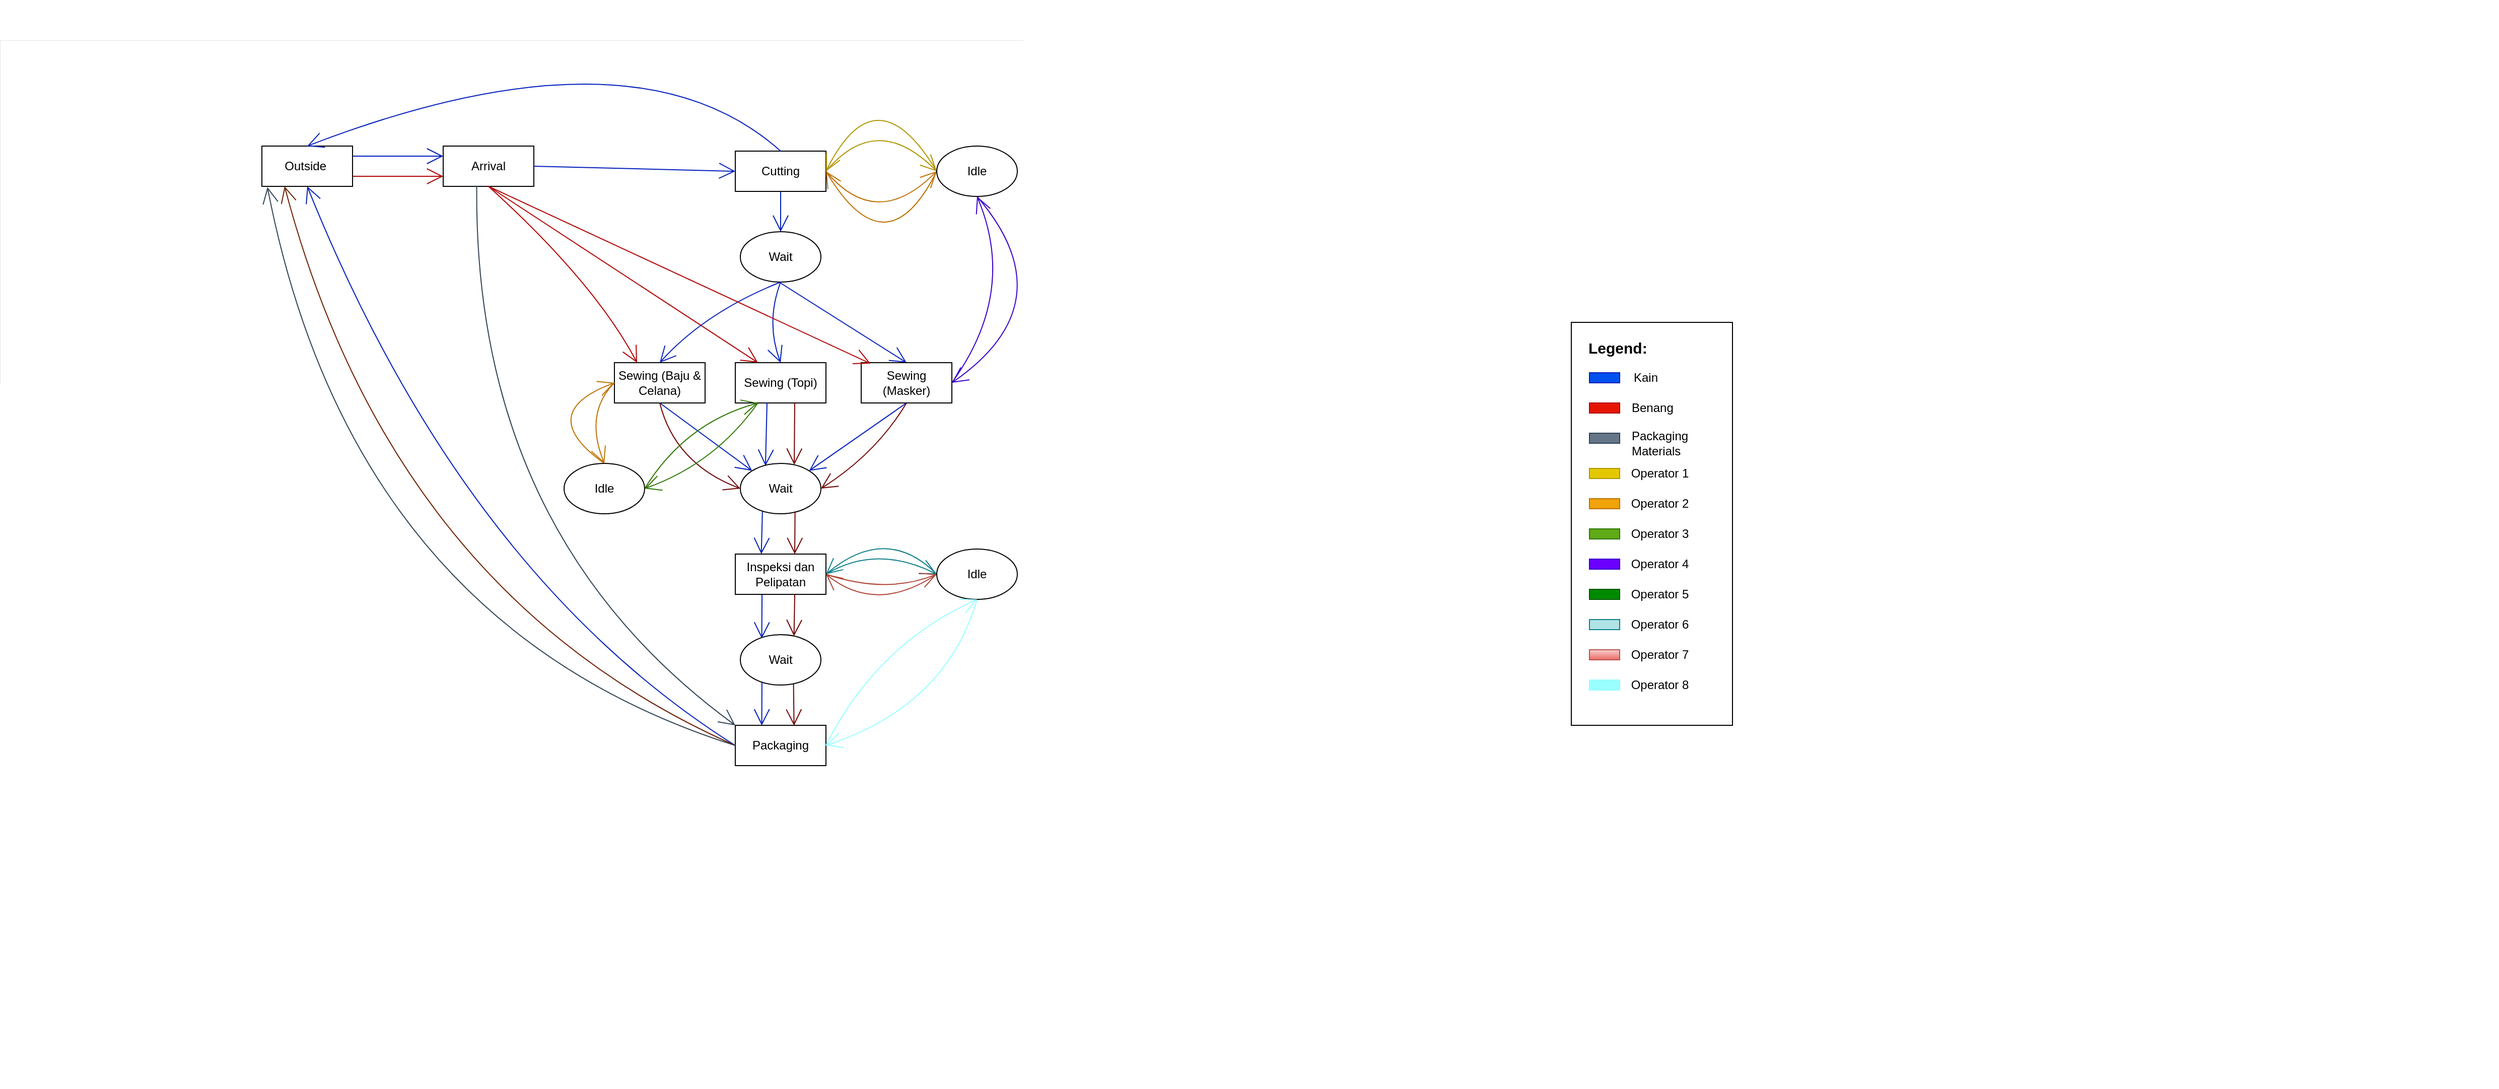 <mxfile version="15.3.5" type="github"><diagram id="P1XwPng4N5A7QfsZBvhd" name="Page-1"><mxGraphModel dx="1736" dy="936" grid="1" gridSize="10" guides="1" tooltips="1" connect="1" arrows="1" fold="1" page="1" pageScale="1" pageWidth="1654" pageHeight="1169" math="0" shadow="0"><root><mxCell id="0"/><mxCell id="1" parent="0"/><mxCell id="rnUdDrY0WCgAiYbEHLUm-80" value="" style="group" vertex="1" connectable="0" parent="1"><mxGeometry x="1678" y="400" width="142" height="430" as="geometry"/></mxCell><mxCell id="rnUdDrY0WCgAiYbEHLUm-82" value="" style="rounded=0;whiteSpace=wrap;html=1;hachureGap=4;pointerEvents=0;align=left;" vertex="1" parent="rnUdDrY0WCgAiYbEHLUm-80"><mxGeometry x="-18" y="30" width="160" height="400" as="geometry"/></mxCell><mxCell id="rnUdDrY0WCgAiYbEHLUm-38" value="" style="rounded=0;whiteSpace=wrap;html=1;hachureGap=4;pointerEvents=0;fillColor=#0050ef;strokeColor=#001DBC;fontColor=#ffffff;" vertex="1" parent="rnUdDrY0WCgAiYbEHLUm-80"><mxGeometry y="80" width="30" height="10" as="geometry"/></mxCell><mxCell id="rnUdDrY0WCgAiYbEHLUm-39" value="Kain" style="text;html=1;strokeColor=none;fillColor=none;align=left;verticalAlign=middle;whiteSpace=wrap;rounded=0;hachureGap=4;pointerEvents=0;" vertex="1" parent="rnUdDrY0WCgAiYbEHLUm-80"><mxGeometry x="42" y="75" width="40" height="20" as="geometry"/></mxCell><mxCell id="rnUdDrY0WCgAiYbEHLUm-40" value="" style="rounded=0;whiteSpace=wrap;html=1;hachureGap=4;pointerEvents=0;fillColor=#e3c800;strokeColor=#B09500;fontColor=#000000;" vertex="1" parent="rnUdDrY0WCgAiYbEHLUm-80"><mxGeometry y="175" width="30" height="10" as="geometry"/></mxCell><mxCell id="rnUdDrY0WCgAiYbEHLUm-41" value="Operator 1" style="text;html=1;strokeColor=none;fillColor=none;align=center;verticalAlign=middle;whiteSpace=wrap;rounded=0;hachureGap=4;pointerEvents=0;" vertex="1" parent="rnUdDrY0WCgAiYbEHLUm-80"><mxGeometry x="40" y="170" width="60" height="20" as="geometry"/></mxCell><mxCell id="rnUdDrY0WCgAiYbEHLUm-42" value="" style="rounded=0;whiteSpace=wrap;html=1;hachureGap=4;pointerEvents=0;fillColor=#f0a30a;strokeColor=#BD7000;fontColor=#000000;" vertex="1" parent="rnUdDrY0WCgAiYbEHLUm-80"><mxGeometry y="205" width="30" height="10" as="geometry"/></mxCell><mxCell id="rnUdDrY0WCgAiYbEHLUm-43" value="Operator 2" style="text;html=1;strokeColor=none;fillColor=none;align=center;verticalAlign=middle;whiteSpace=wrap;rounded=0;hachureGap=4;pointerEvents=0;" vertex="1" parent="rnUdDrY0WCgAiYbEHLUm-80"><mxGeometry x="40" y="200" width="60" height="20" as="geometry"/></mxCell><mxCell id="rnUdDrY0WCgAiYbEHLUm-47" value="" style="rounded=0;whiteSpace=wrap;html=1;hachureGap=4;pointerEvents=0;fillColor=#e51400;strokeColor=#B20000;fontColor=#ffffff;" vertex="1" parent="rnUdDrY0WCgAiYbEHLUm-80"><mxGeometry y="110" width="30" height="10" as="geometry"/></mxCell><mxCell id="rnUdDrY0WCgAiYbEHLUm-48" value="Benang" style="text;html=1;strokeColor=none;fillColor=none;align=left;verticalAlign=middle;whiteSpace=wrap;rounded=0;hachureGap=4;pointerEvents=0;" vertex="1" parent="rnUdDrY0WCgAiYbEHLUm-80"><mxGeometry x="40" y="105" width="40" height="20" as="geometry"/></mxCell><mxCell id="rnUdDrY0WCgAiYbEHLUm-52" value="" style="rounded=0;whiteSpace=wrap;html=1;hachureGap=4;pointerEvents=0;fillColor=#60a917;strokeColor=#2D7600;fontColor=#ffffff;" vertex="1" parent="rnUdDrY0WCgAiYbEHLUm-80"><mxGeometry y="235" width="30" height="10" as="geometry"/></mxCell><mxCell id="rnUdDrY0WCgAiYbEHLUm-53" value="Operator 3" style="text;html=1;strokeColor=none;fillColor=none;align=center;verticalAlign=middle;whiteSpace=wrap;rounded=0;hachureGap=4;pointerEvents=0;" vertex="1" parent="rnUdDrY0WCgAiYbEHLUm-80"><mxGeometry x="40" y="230" width="60" height="20" as="geometry"/></mxCell><mxCell id="rnUdDrY0WCgAiYbEHLUm-54" value="" style="rounded=0;whiteSpace=wrap;html=1;hachureGap=4;pointerEvents=0;fillColor=#6a00ff;strokeColor=#3700CC;fontColor=#ffffff;" vertex="1" parent="rnUdDrY0WCgAiYbEHLUm-80"><mxGeometry y="265" width="30" height="10" as="geometry"/></mxCell><mxCell id="rnUdDrY0WCgAiYbEHLUm-55" value="Operator 4" style="text;html=1;strokeColor=none;fillColor=none;align=center;verticalAlign=middle;whiteSpace=wrap;rounded=0;hachureGap=4;pointerEvents=0;" vertex="1" parent="rnUdDrY0WCgAiYbEHLUm-80"><mxGeometry x="40" y="260" width="60" height="20" as="geometry"/></mxCell><mxCell id="rnUdDrY0WCgAiYbEHLUm-56" value="" style="rounded=0;whiteSpace=wrap;html=1;hachureGap=4;pointerEvents=0;fillColor=#008a00;strokeColor=#005700;fontColor=#ffffff;" vertex="1" parent="rnUdDrY0WCgAiYbEHLUm-80"><mxGeometry y="295" width="30" height="10" as="geometry"/></mxCell><mxCell id="rnUdDrY0WCgAiYbEHLUm-57" value="Operator 5" style="text;html=1;strokeColor=none;fillColor=none;align=center;verticalAlign=middle;whiteSpace=wrap;rounded=0;hachureGap=4;pointerEvents=0;" vertex="1" parent="rnUdDrY0WCgAiYbEHLUm-80"><mxGeometry x="40" y="290" width="60" height="20" as="geometry"/></mxCell><mxCell id="rnUdDrY0WCgAiYbEHLUm-62" value="" style="rounded=0;whiteSpace=wrap;html=1;hachureGap=4;pointerEvents=0;fillColor=#b0e3e6;strokeColor=#0e8088;" vertex="1" parent="rnUdDrY0WCgAiYbEHLUm-80"><mxGeometry y="325" width="30" height="10" as="geometry"/></mxCell><mxCell id="rnUdDrY0WCgAiYbEHLUm-63" value="Operator 6" style="text;html=1;strokeColor=none;fillColor=none;align=center;verticalAlign=middle;whiteSpace=wrap;rounded=0;hachureGap=4;pointerEvents=0;" vertex="1" parent="rnUdDrY0WCgAiYbEHLUm-80"><mxGeometry x="40" y="320" width="60" height="20" as="geometry"/></mxCell><mxCell id="rnUdDrY0WCgAiYbEHLUm-64" value="" style="rounded=0;whiteSpace=wrap;html=1;hachureGap=4;pointerEvents=0;fillColor=#f8cecc;strokeColor=#b85450;gradientColor=#ea6b66;" vertex="1" parent="rnUdDrY0WCgAiYbEHLUm-80"><mxGeometry y="355" width="30" height="10" as="geometry"/></mxCell><mxCell id="rnUdDrY0WCgAiYbEHLUm-65" value="Operator 7" style="text;html=1;strokeColor=none;fillColor=none;align=center;verticalAlign=middle;whiteSpace=wrap;rounded=0;hachureGap=4;pointerEvents=0;" vertex="1" parent="rnUdDrY0WCgAiYbEHLUm-80"><mxGeometry x="40" y="350" width="60" height="20" as="geometry"/></mxCell><mxCell id="rnUdDrY0WCgAiYbEHLUm-76" value="" style="rounded=0;whiteSpace=wrap;html=1;hachureGap=4;pointerEvents=0;fillColor=#647687;strokeColor=#314354;fontColor=#ffffff;" vertex="1" parent="rnUdDrY0WCgAiYbEHLUm-80"><mxGeometry y="140" width="30" height="10" as="geometry"/></mxCell><mxCell id="rnUdDrY0WCgAiYbEHLUm-77" value="Packaging Materials" style="text;html=1;strokeColor=none;fillColor=none;align=left;verticalAlign=middle;whiteSpace=wrap;rounded=0;hachureGap=4;pointerEvents=0;" vertex="1" parent="rnUdDrY0WCgAiYbEHLUm-80"><mxGeometry x="40" y="140" width="44" height="20" as="geometry"/></mxCell><mxCell id="rnUdDrY0WCgAiYbEHLUm-78" value="" style="rounded=0;whiteSpace=wrap;html=1;hachureGap=4;pointerEvents=0;fillColor=#99FFFF;strokeColor=#99FFFF;gradientColor=#99FFFF;" vertex="1" parent="rnUdDrY0WCgAiYbEHLUm-80"><mxGeometry y="385" width="30" height="10" as="geometry"/></mxCell><mxCell id="rnUdDrY0WCgAiYbEHLUm-79" value="Operator 8" style="text;html=1;strokeColor=none;fillColor=none;align=center;verticalAlign=middle;whiteSpace=wrap;rounded=0;hachureGap=4;pointerEvents=0;" vertex="1" parent="rnUdDrY0WCgAiYbEHLUm-80"><mxGeometry x="40" y="380" width="60" height="20" as="geometry"/></mxCell><mxCell id="rnUdDrY0WCgAiYbEHLUm-84" value="Legend:" style="text;html=1;strokeColor=none;fillColor=none;align=left;verticalAlign=middle;whiteSpace=wrap;rounded=0;hachureGap=4;pointerEvents=0;fontStyle=1;fontSize=15;" vertex="1" parent="rnUdDrY0WCgAiYbEHLUm-80"><mxGeometry x="-3" y="45" width="40" height="20" as="geometry"/></mxCell><mxCell id="rnUdDrY0WCgAiYbEHLUm-85" value="" style="group" vertex="1" connectable="0" parent="1"><mxGeometry x="250" y="110" width="2330" height="1080" as="geometry"/></mxCell><mxCell id="rnUdDrY0WCgAiYbEHLUm-87" value="" style="group" vertex="1" connectable="0" parent="rnUdDrY0WCgAiYbEHLUm-85"><mxGeometry x="-150" y="20" width="1386.67" height="800" as="geometry"/></mxCell><mxCell id="rnUdDrY0WCgAiYbEHLUm-86" value="" style="rounded=0;whiteSpace=wrap;html=1;hachureGap=4;pointerEvents=0;fontSize=15;align=left;strokeWidth=0;" vertex="1" parent="rnUdDrY0WCgAiYbEHLUm-87"><mxGeometry y="20" width="1386.67" height="780" as="geometry"/></mxCell><mxCell id="rnUdDrY0WCgAiYbEHLUm-5" value="Arrival" style="rounded=0;whiteSpace=wrap;html=1;hachureGap=4;pointerEvents=0;" vertex="1" parent="rnUdDrY0WCgAiYbEHLUm-87"><mxGeometry x="440" y="125" width="90" height="40" as="geometry"/></mxCell><mxCell id="rnUdDrY0WCgAiYbEHLUm-6" style="edgeStyle=none;curved=1;rounded=0;orthogonalLoop=1;jettySize=auto;html=1;endArrow=open;startSize=14;endSize=14;sourcePerimeterSpacing=8;targetPerimeterSpacing=8;exitX=0.5;exitY=1;exitDx=0;exitDy=0;fillColor=#0050ef;strokeColor=#001DBC;" edge="1" parent="rnUdDrY0WCgAiYbEHLUm-87" source="rnUdDrY0WCgAiYbEHLUm-10"><mxGeometry relative="1" as="geometry"><mxPoint x="775" y="210" as="targetPoint"/></mxGeometry></mxCell><mxCell id="rnUdDrY0WCgAiYbEHLUm-7" style="edgeStyle=none;curved=1;rounded=0;orthogonalLoop=1;jettySize=auto;html=1;entryX=0;entryY=0.5;entryDx=0;entryDy=0;endArrow=open;startSize=14;endSize=14;sourcePerimeterSpacing=8;targetPerimeterSpacing=8;fillColor=#e3c800;strokeColor=#B09500;" edge="1" parent="rnUdDrY0WCgAiYbEHLUm-87" target="rnUdDrY0WCgAiYbEHLUm-28"><mxGeometry relative="1" as="geometry"><mxPoint x="820" y="150" as="sourcePoint"/><Array as="points"><mxPoint x="870" y="90"/></Array></mxGeometry></mxCell><mxCell id="rnUdDrY0WCgAiYbEHLUm-8" style="edgeStyle=none;curved=1;rounded=0;orthogonalLoop=1;jettySize=auto;html=1;entryX=0;entryY=0.5;entryDx=0;entryDy=0;endArrow=open;startSize=14;endSize=14;sourcePerimeterSpacing=8;targetPerimeterSpacing=8;fillColor=#f0a30a;strokeColor=#BD7000;" edge="1" parent="rnUdDrY0WCgAiYbEHLUm-87" target="rnUdDrY0WCgAiYbEHLUm-28"><mxGeometry relative="1" as="geometry"><mxPoint x="820" y="150" as="sourcePoint"/><Array as="points"><mxPoint x="870" y="210"/></Array></mxGeometry></mxCell><mxCell id="rnUdDrY0WCgAiYbEHLUm-10" value="Cutting" style="rounded=0;whiteSpace=wrap;html=1;hachureGap=4;pointerEvents=0;" vertex="1" parent="rnUdDrY0WCgAiYbEHLUm-87"><mxGeometry x="730" y="130" width="90" height="40" as="geometry"/></mxCell><mxCell id="rnUdDrY0WCgAiYbEHLUm-1" style="edgeStyle=none;curved=1;rounded=0;orthogonalLoop=1;jettySize=auto;html=1;entryX=0;entryY=0.5;entryDx=0;entryDy=0;endArrow=open;startSize=14;endSize=14;sourcePerimeterSpacing=8;targetPerimeterSpacing=8;exitX=1;exitY=0.5;exitDx=0;exitDy=0;exitPerimeter=0;fillColor=#0050ef;strokeColor=#001DBC;" edge="1" parent="rnUdDrY0WCgAiYbEHLUm-87" source="rnUdDrY0WCgAiYbEHLUm-5" target="rnUdDrY0WCgAiYbEHLUm-10"><mxGeometry relative="1" as="geometry"/></mxCell><mxCell id="rnUdDrY0WCgAiYbEHLUm-14" value="Sewing (Baju &amp;amp; Celana)" style="rounded=0;whiteSpace=wrap;html=1;hachureGap=4;pointerEvents=0;" vertex="1" parent="rnUdDrY0WCgAiYbEHLUm-87"><mxGeometry x="610" y="340" width="90" height="40" as="geometry"/></mxCell><mxCell id="rnUdDrY0WCgAiYbEHLUm-2" style="edgeStyle=none;curved=1;rounded=0;orthogonalLoop=1;jettySize=auto;html=1;endArrow=open;startSize=14;endSize=14;sourcePerimeterSpacing=8;targetPerimeterSpacing=8;strokeColor=#B20000;exitX=0.5;exitY=1;exitDx=0;exitDy=0;fillColor=#e51400;entryX=0.25;entryY=0;entryDx=0;entryDy=0;" edge="1" parent="rnUdDrY0WCgAiYbEHLUm-87" source="rnUdDrY0WCgAiYbEHLUm-5" target="rnUdDrY0WCgAiYbEHLUm-14"><mxGeometry relative="1" as="geometry"><mxPoint x="660" y="340" as="targetPoint"/><Array as="points"><mxPoint x="590" y="260"/></Array></mxGeometry></mxCell><mxCell id="rnUdDrY0WCgAiYbEHLUm-15" style="edgeStyle=none;curved=1;rounded=0;orthogonalLoop=1;jettySize=auto;html=1;entryX=0;entryY=0.5;entryDx=0;entryDy=0;endArrow=open;startSize=14;endSize=14;sourcePerimeterSpacing=8;targetPerimeterSpacing=8;fillColor=#b0e3e6;strokeColor=#0e8088;" edge="1" parent="rnUdDrY0WCgAiYbEHLUm-87" target="rnUdDrY0WCgAiYbEHLUm-61"><mxGeometry relative="1" as="geometry"><mxPoint x="820" y="550" as="sourcePoint"/><Array as="points"><mxPoint x="870" y="520"/></Array></mxGeometry></mxCell><mxCell id="rnUdDrY0WCgAiYbEHLUm-16" style="edgeStyle=none;curved=1;rounded=0;orthogonalLoop=1;jettySize=auto;html=1;entryX=0;entryY=0.5;entryDx=0;entryDy=0;endArrow=open;startSize=14;endSize=14;sourcePerimeterSpacing=8;targetPerimeterSpacing=8;fillColor=#fad9d5;strokeColor=#ae4132;" edge="1" parent="rnUdDrY0WCgAiYbEHLUm-87" target="rnUdDrY0WCgAiYbEHLUm-61"><mxGeometry relative="1" as="geometry"><mxPoint x="820" y="550" as="sourcePoint"/><Array as="points"><mxPoint x="880" y="570"/></Array></mxGeometry></mxCell><mxCell id="rnUdDrY0WCgAiYbEHLUm-17" value="Inspeksi dan Pelipatan" style="rounded=0;whiteSpace=wrap;html=1;hachureGap=4;pointerEvents=0;" vertex="1" parent="rnUdDrY0WCgAiYbEHLUm-87"><mxGeometry x="730" y="530" width="90" height="40" as="geometry"/></mxCell><mxCell id="rnUdDrY0WCgAiYbEHLUm-22" value="Packaging" style="rounded=0;whiteSpace=wrap;html=1;hachureGap=4;pointerEvents=0;" vertex="1" parent="rnUdDrY0WCgAiYbEHLUm-87"><mxGeometry x="730" y="700" width="90" height="40" as="geometry"/></mxCell><mxCell id="rnUdDrY0WCgAiYbEHLUm-24" value="Sewing (Topi)" style="rounded=0;whiteSpace=wrap;html=1;hachureGap=4;pointerEvents=0;" vertex="1" parent="rnUdDrY0WCgAiYbEHLUm-87"><mxGeometry x="730" y="340" width="90" height="40" as="geometry"/></mxCell><mxCell id="rnUdDrY0WCgAiYbEHLUm-3" style="edgeStyle=none;curved=1;rounded=0;orthogonalLoop=1;jettySize=auto;html=1;endArrow=open;startSize=14;endSize=14;sourcePerimeterSpacing=8;targetPerimeterSpacing=8;strokeColor=#B20000;exitX=0.5;exitY=1;exitDx=0;exitDy=0;fillColor=#e51400;entryX=0.25;entryY=0;entryDx=0;entryDy=0;" edge="1" parent="rnUdDrY0WCgAiYbEHLUm-87" source="rnUdDrY0WCgAiYbEHLUm-5" target="rnUdDrY0WCgAiYbEHLUm-24"><mxGeometry relative="1" as="geometry"><mxPoint x="780" y="340.0" as="targetPoint"/><Array as="points"><mxPoint x="660" y="280"/></Array></mxGeometry></mxCell><mxCell id="rnUdDrY0WCgAiYbEHLUm-25" style="edgeStyle=none;curved=1;rounded=0;orthogonalLoop=1;jettySize=auto;html=1;entryX=1;entryY=0.5;entryDx=0;entryDy=0;endArrow=open;startSize=14;endSize=14;sourcePerimeterSpacing=8;targetPerimeterSpacing=8;exitX=0;exitY=0.5;exitDx=0;exitDy=0;fillColor=#e3c800;strokeColor=#B09500;" edge="1" parent="rnUdDrY0WCgAiYbEHLUm-87" source="rnUdDrY0WCgAiYbEHLUm-28" target="rnUdDrY0WCgAiYbEHLUm-10"><mxGeometry relative="1" as="geometry"><Array as="points"><mxPoint x="870" y="50"/></Array></mxGeometry></mxCell><mxCell id="rnUdDrY0WCgAiYbEHLUm-26" style="edgeStyle=none;curved=1;rounded=0;orthogonalLoop=1;jettySize=auto;html=1;entryX=1;entryY=0.5;entryDx=0;entryDy=0;endArrow=open;startSize=14;endSize=14;sourcePerimeterSpacing=8;targetPerimeterSpacing=8;exitX=0;exitY=0.5;exitDx=0;exitDy=0;fillColor=#f0a30a;strokeColor=#BD7000;" edge="1" parent="rnUdDrY0WCgAiYbEHLUm-87" source="rnUdDrY0WCgAiYbEHLUm-28" target="rnUdDrY0WCgAiYbEHLUm-10"><mxGeometry relative="1" as="geometry"><Array as="points"><mxPoint x="880" y="250"/></Array></mxGeometry></mxCell><mxCell id="rnUdDrY0WCgAiYbEHLUm-28" value="Idle" style="ellipse;whiteSpace=wrap;html=1;hachureGap=4;pointerEvents=0;" vertex="1" parent="rnUdDrY0WCgAiYbEHLUm-87"><mxGeometry x="930" y="125" width="80" height="50" as="geometry"/></mxCell><mxCell id="rnUdDrY0WCgAiYbEHLUm-29" style="edgeStyle=none;curved=1;rounded=0;orthogonalLoop=1;jettySize=auto;html=1;entryX=0.5;entryY=0;entryDx=0;entryDy=0;endArrow=open;startSize=14;endSize=14;sourcePerimeterSpacing=8;targetPerimeterSpacing=8;exitX=0.5;exitY=1;exitDx=0;exitDy=0;fillColor=#0050ef;strokeColor=#001DBC;" edge="1" parent="rnUdDrY0WCgAiYbEHLUm-87" source="rnUdDrY0WCgAiYbEHLUm-31" target="rnUdDrY0WCgAiYbEHLUm-24"><mxGeometry relative="1" as="geometry"><Array as="points"><mxPoint x="760" y="300"/></Array></mxGeometry></mxCell><mxCell id="rnUdDrY0WCgAiYbEHLUm-30" style="edgeStyle=none;curved=1;rounded=0;orthogonalLoop=1;jettySize=auto;html=1;entryX=0.5;entryY=0;entryDx=0;entryDy=0;endArrow=open;startSize=14;endSize=14;sourcePerimeterSpacing=8;targetPerimeterSpacing=8;fillColor=#0050ef;strokeColor=#001DBC;" edge="1" parent="rnUdDrY0WCgAiYbEHLUm-87" target="rnUdDrY0WCgAiYbEHLUm-69"><mxGeometry relative="1" as="geometry"><mxPoint x="775" y="261" as="sourcePoint"/></mxGeometry></mxCell><mxCell id="rnUdDrY0WCgAiYbEHLUm-31" value="Wait" style="ellipse;whiteSpace=wrap;html=1;hachureGap=4;pointerEvents=0;" vertex="1" parent="rnUdDrY0WCgAiYbEHLUm-87"><mxGeometry x="735" y="210" width="80" height="50" as="geometry"/></mxCell><mxCell id="rnUdDrY0WCgAiYbEHLUm-32" style="edgeStyle=none;curved=1;rounded=0;orthogonalLoop=1;jettySize=auto;html=1;endArrow=open;startSize=14;endSize=14;sourcePerimeterSpacing=8;targetPerimeterSpacing=8;fillColor=#0050ef;strokeColor=#001DBC;entryX=0.5;entryY=0;entryDx=0;entryDy=0;" edge="1" parent="rnUdDrY0WCgAiYbEHLUm-87" target="rnUdDrY0WCgAiYbEHLUm-14"><mxGeometry relative="1" as="geometry"><mxPoint x="775" y="260" as="sourcePoint"/><mxPoint x="785" y="220" as="targetPoint"/><Array as="points"><mxPoint x="700" y="290"/></Array></mxGeometry></mxCell><mxCell id="rnUdDrY0WCgAiYbEHLUm-33" style="edgeStyle=none;curved=1;rounded=0;orthogonalLoop=1;jettySize=auto;html=1;endArrow=open;startSize=14;endSize=14;sourcePerimeterSpacing=8;targetPerimeterSpacing=8;exitX=0.35;exitY=0.991;exitDx=0;exitDy=0;fillColor=#0050ef;strokeColor=#001DBC;exitPerimeter=0;entryX=0.312;entryY=0.048;entryDx=0;entryDy=0;entryPerimeter=0;" edge="1" parent="rnUdDrY0WCgAiYbEHLUm-87" source="rnUdDrY0WCgAiYbEHLUm-24" target="rnUdDrY0WCgAiYbEHLUm-34"><mxGeometry relative="1" as="geometry"><mxPoint x="820" y="430" as="sourcePoint"/><mxPoint x="770" y="439" as="targetPoint"/></mxGeometry></mxCell><mxCell id="rnUdDrY0WCgAiYbEHLUm-34" value="Wait" style="ellipse;whiteSpace=wrap;html=1;hachureGap=4;pointerEvents=0;" vertex="1" parent="rnUdDrY0WCgAiYbEHLUm-87"><mxGeometry x="735" y="440" width="80" height="50" as="geometry"/></mxCell><mxCell id="rnUdDrY0WCgAiYbEHLUm-11" style="edgeStyle=none;curved=1;rounded=0;orthogonalLoop=1;jettySize=auto;html=1;entryX=0;entryY=0;entryDx=0;entryDy=0;endArrow=open;startSize=14;endSize=14;sourcePerimeterSpacing=8;targetPerimeterSpacing=8;strokeColor=#001DBC;exitX=0.5;exitY=1;exitDx=0;exitDy=0;" edge="1" parent="rnUdDrY0WCgAiYbEHLUm-87" source="rnUdDrY0WCgAiYbEHLUm-14" target="rnUdDrY0WCgAiYbEHLUm-34"><mxGeometry relative="1" as="geometry"/></mxCell><mxCell id="rnUdDrY0WCgAiYbEHLUm-12" style="edgeStyle=none;curved=1;rounded=0;orthogonalLoop=1;jettySize=auto;html=1;entryX=0;entryY=0.5;entryDx=0;entryDy=0;endArrow=open;startSize=14;endSize=14;sourcePerimeterSpacing=8;targetPerimeterSpacing=8;strokeColor=#6F0000;exitX=0.5;exitY=1;exitDx=0;exitDy=0;fillColor=#a20025;" edge="1" parent="rnUdDrY0WCgAiYbEHLUm-87" source="rnUdDrY0WCgAiYbEHLUm-14" target="rnUdDrY0WCgAiYbEHLUm-34"><mxGeometry relative="1" as="geometry"><Array as="points"><mxPoint x="670" y="440"/></Array></mxGeometry></mxCell><mxCell id="rnUdDrY0WCgAiYbEHLUm-35" value="Wait" style="ellipse;whiteSpace=wrap;html=1;hachureGap=4;pointerEvents=0;" vertex="1" parent="rnUdDrY0WCgAiYbEHLUm-87"><mxGeometry x="735" y="610" width="80" height="50" as="geometry"/></mxCell><mxCell id="rnUdDrY0WCgAiYbEHLUm-36" style="edgeStyle=none;curved=1;rounded=0;orthogonalLoop=1;jettySize=auto;html=1;endArrow=open;startSize=14;endSize=14;sourcePerimeterSpacing=8;targetPerimeterSpacing=8;exitX=0.295;exitY=1.013;exitDx=0;exitDy=0;fillColor=#0050ef;strokeColor=#001DBC;exitPerimeter=0;entryX=0.266;entryY=0.075;entryDx=0;entryDy=0;entryPerimeter=0;" edge="1" parent="rnUdDrY0WCgAiYbEHLUm-87" source="rnUdDrY0WCgAiYbEHLUm-17" target="rnUdDrY0WCgAiYbEHLUm-35"><mxGeometry relative="1" as="geometry"><mxPoint x="785" y="500.0" as="sourcePoint"/><mxPoint x="758" y="600" as="targetPoint"/></mxGeometry></mxCell><mxCell id="rnUdDrY0WCgAiYbEHLUm-37" style="edgeStyle=none;curved=1;rounded=0;orthogonalLoop=1;jettySize=auto;html=1;endArrow=open;startSize=14;endSize=14;sourcePerimeterSpacing=8;targetPerimeterSpacing=8;fillColor=#0050ef;strokeColor=#001DBC;entryX=0.292;entryY=0.003;entryDx=0;entryDy=0;entryPerimeter=0;exitX=0.268;exitY=0.948;exitDx=0;exitDy=0;exitPerimeter=0;" edge="1" parent="rnUdDrY0WCgAiYbEHLUm-87" source="rnUdDrY0WCgAiYbEHLUm-35" target="rnUdDrY0WCgAiYbEHLUm-22"><mxGeometry relative="1" as="geometry"><mxPoint x="756" y="658" as="sourcePoint"/><mxPoint x="785" y="620.0" as="targetPoint"/></mxGeometry></mxCell><mxCell id="rnUdDrY0WCgAiYbEHLUm-44" style="edgeStyle=none;curved=1;rounded=0;orthogonalLoop=1;jettySize=auto;html=1;entryX=0;entryY=0.5;entryDx=0;entryDy=0;endArrow=open;startSize=14;endSize=14;sourcePerimeterSpacing=8;targetPerimeterSpacing=8;strokeColor=#BD7000;exitX=0.5;exitY=0;exitDx=0;exitDy=0;fillColor=#f0a30a;" edge="1" parent="rnUdDrY0WCgAiYbEHLUm-87" source="rnUdDrY0WCgAiYbEHLUm-46" target="rnUdDrY0WCgAiYbEHLUm-14"><mxGeometry relative="1" as="geometry"><Array as="points"><mxPoint x="530" y="390"/></Array></mxGeometry></mxCell><mxCell id="rnUdDrY0WCgAiYbEHLUm-45" style="edgeStyle=none;curved=1;rounded=0;orthogonalLoop=1;jettySize=auto;html=1;entryX=0.25;entryY=1;entryDx=0;entryDy=0;endArrow=open;startSize=14;endSize=14;sourcePerimeterSpacing=8;targetPerimeterSpacing=8;strokeColor=#2D7600;exitX=1;exitY=0.5;exitDx=0;exitDy=0;fillColor=#60a917;" edge="1" parent="rnUdDrY0WCgAiYbEHLUm-87" source="rnUdDrY0WCgAiYbEHLUm-46" target="rnUdDrY0WCgAiYbEHLUm-24"><mxGeometry relative="1" as="geometry"><Array as="points"><mxPoint x="680" y="400"/></Array></mxGeometry></mxCell><mxCell id="rnUdDrY0WCgAiYbEHLUm-46" value="Idle" style="ellipse;whiteSpace=wrap;html=1;hachureGap=4;pointerEvents=0;" vertex="1" parent="rnUdDrY0WCgAiYbEHLUm-87"><mxGeometry x="560" y="440" width="80" height="50" as="geometry"/></mxCell><mxCell id="rnUdDrY0WCgAiYbEHLUm-13" style="edgeStyle=none;curved=1;rounded=0;orthogonalLoop=1;jettySize=auto;html=1;entryX=0.5;entryY=0;entryDx=0;entryDy=0;endArrow=open;startSize=14;endSize=14;sourcePerimeterSpacing=8;targetPerimeterSpacing=8;strokeColor=#BD7000;exitX=0;exitY=0.5;exitDx=0;exitDy=0;fillColor=#f0a30a;" edge="1" parent="rnUdDrY0WCgAiYbEHLUm-87" source="rnUdDrY0WCgAiYbEHLUm-14" target="rnUdDrY0WCgAiYbEHLUm-46"><mxGeometry relative="1" as="geometry"><Array as="points"><mxPoint x="580" y="390"/></Array></mxGeometry></mxCell><mxCell id="rnUdDrY0WCgAiYbEHLUm-23" style="edgeStyle=none;curved=1;rounded=0;orthogonalLoop=1;jettySize=auto;html=1;entryX=1;entryY=0.5;entryDx=0;entryDy=0;endArrow=open;startSize=14;endSize=14;sourcePerimeterSpacing=8;targetPerimeterSpacing=8;strokeColor=#2D7600;exitX=0.25;exitY=1;exitDx=0;exitDy=0;fillColor=#60a917;" edge="1" parent="rnUdDrY0WCgAiYbEHLUm-87" source="rnUdDrY0WCgAiYbEHLUm-24" target="rnUdDrY0WCgAiYbEHLUm-46"><mxGeometry relative="1" as="geometry"><Array as="points"><mxPoint x="710" y="440"/></Array></mxGeometry></mxCell><mxCell id="rnUdDrY0WCgAiYbEHLUm-49" style="edgeStyle=none;curved=1;rounded=0;orthogonalLoop=1;jettySize=auto;html=1;entryX=0;entryY=0.25;entryDx=0;entryDy=0;endArrow=open;startSize=14;endSize=14;sourcePerimeterSpacing=8;targetPerimeterSpacing=8;exitX=1;exitY=0.25;exitDx=0;exitDy=0;fillColor=#0050ef;strokeColor=#001DBC;" edge="1" parent="rnUdDrY0WCgAiYbEHLUm-87" source="rnUdDrY0WCgAiYbEHLUm-51" target="rnUdDrY0WCgAiYbEHLUm-5"><mxGeometry relative="1" as="geometry"><Array as="points"/></mxGeometry></mxCell><mxCell id="rnUdDrY0WCgAiYbEHLUm-50" style="edgeStyle=none;curved=1;rounded=0;orthogonalLoop=1;jettySize=auto;html=1;exitX=1;exitY=0.75;exitDx=0;exitDy=0;entryX=0;entryY=0.75;entryDx=0;entryDy=0;endArrow=open;startSize=14;endSize=14;sourcePerimeterSpacing=8;targetPerimeterSpacing=8;strokeColor=#B20000;fillColor=#e51400;" edge="1" parent="rnUdDrY0WCgAiYbEHLUm-87" source="rnUdDrY0WCgAiYbEHLUm-51" target="rnUdDrY0WCgAiYbEHLUm-5"><mxGeometry relative="1" as="geometry"/></mxCell><mxCell id="rnUdDrY0WCgAiYbEHLUm-51" value="Outside&amp;nbsp;" style="rounded=0;whiteSpace=wrap;html=1;hachureGap=4;pointerEvents=0;" vertex="1" parent="rnUdDrY0WCgAiYbEHLUm-87"><mxGeometry x="260" y="125" width="90" height="40" as="geometry"/></mxCell><mxCell id="rnUdDrY0WCgAiYbEHLUm-9" style="edgeStyle=none;curved=1;rounded=0;orthogonalLoop=1;jettySize=auto;html=1;entryX=0.5;entryY=0;entryDx=0;entryDy=0;endArrow=open;startSize=14;endSize=14;sourcePerimeterSpacing=8;targetPerimeterSpacing=8;exitX=0.5;exitY=0;exitDx=0;exitDy=0;fillColor=#0050ef;strokeColor=#001DBC;" edge="1" parent="rnUdDrY0WCgAiYbEHLUm-87" source="rnUdDrY0WCgAiYbEHLUm-10" target="rnUdDrY0WCgAiYbEHLUm-51"><mxGeometry relative="1" as="geometry"><Array as="points"><mxPoint x="630"/></Array></mxGeometry></mxCell><mxCell id="rnUdDrY0WCgAiYbEHLUm-58" style="edgeStyle=none;curved=1;rounded=0;orthogonalLoop=1;jettySize=auto;html=1;entryX=1;entryY=0.5;entryDx=0;entryDy=0;endArrow=open;startSize=14;endSize=14;sourcePerimeterSpacing=8;targetPerimeterSpacing=8;exitX=0;exitY=0.5;exitDx=0;exitDy=0;fillColor=#b0e3e6;strokeColor=#0e8088;" edge="1" parent="rnUdDrY0WCgAiYbEHLUm-87" source="rnUdDrY0WCgAiYbEHLUm-61" target="rnUdDrY0WCgAiYbEHLUm-17"><mxGeometry relative="1" as="geometry"><Array as="points"><mxPoint x="880" y="500"/></Array></mxGeometry></mxCell><mxCell id="rnUdDrY0WCgAiYbEHLUm-59" style="edgeStyle=none;curved=1;rounded=0;orthogonalLoop=1;jettySize=auto;html=1;entryX=1;entryY=0.5;entryDx=0;entryDy=0;endArrow=open;startSize=14;endSize=14;sourcePerimeterSpacing=8;targetPerimeterSpacing=8;exitX=0;exitY=0.5;exitDx=0;exitDy=0;fillColor=#fad9d5;strokeColor=#ae4132;" edge="1" parent="rnUdDrY0WCgAiYbEHLUm-87" source="rnUdDrY0WCgAiYbEHLUm-61" target="rnUdDrY0WCgAiYbEHLUm-17"><mxGeometry relative="1" as="geometry"><Array as="points"><mxPoint x="870" y="590"/></Array></mxGeometry></mxCell><mxCell id="rnUdDrY0WCgAiYbEHLUm-60" style="edgeStyle=none;curved=1;rounded=0;orthogonalLoop=1;jettySize=auto;html=1;entryX=1;entryY=0.5;entryDx=0;entryDy=0;endArrow=open;startSize=14;endSize=14;sourcePerimeterSpacing=8;targetPerimeterSpacing=8;exitX=0.5;exitY=1;exitDx=0;exitDy=0;gradientColor=#ea6b66;fillColor=#f8cecc;strokeColor=#99FFFF;" edge="1" parent="rnUdDrY0WCgAiYbEHLUm-87" source="rnUdDrY0WCgAiYbEHLUm-61" target="rnUdDrY0WCgAiYbEHLUm-22"><mxGeometry relative="1" as="geometry"><mxPoint x="940" y="578" as="sourcePoint"/><Array as="points"><mxPoint x="940" y="680"/></Array></mxGeometry></mxCell><mxCell id="rnUdDrY0WCgAiYbEHLUm-61" value="Idle" style="ellipse;whiteSpace=wrap;html=1;hachureGap=4;pointerEvents=0;" vertex="1" parent="rnUdDrY0WCgAiYbEHLUm-87"><mxGeometry x="930" y="525" width="80" height="50" as="geometry"/></mxCell><mxCell id="rnUdDrY0WCgAiYbEHLUm-66" style="edgeStyle=none;curved=1;rounded=0;orthogonalLoop=1;jettySize=auto;html=1;entryX=0.5;entryY=1;entryDx=0;entryDy=0;endArrow=open;startSize=14;endSize=14;sourcePerimeterSpacing=8;targetPerimeterSpacing=8;strokeColor=#3700CC;exitX=1;exitY=0.5;exitDx=0;exitDy=0;fillColor=#6a00ff;" edge="1" parent="rnUdDrY0WCgAiYbEHLUm-87" source="rnUdDrY0WCgAiYbEHLUm-69" target="rnUdDrY0WCgAiYbEHLUm-28"><mxGeometry relative="1" as="geometry"><Array as="points"><mxPoint x="1010" y="270"/></Array></mxGeometry></mxCell><mxCell id="rnUdDrY0WCgAiYbEHLUm-67" style="edgeStyle=none;curved=1;rounded=0;orthogonalLoop=1;jettySize=auto;html=1;entryX=1;entryY=0;entryDx=0;entryDy=0;endArrow=open;startSize=14;endSize=14;sourcePerimeterSpacing=8;targetPerimeterSpacing=8;strokeColor=#001DBC;exitX=0.5;exitY=1;exitDx=0;exitDy=0;" edge="1" parent="rnUdDrY0WCgAiYbEHLUm-87" source="rnUdDrY0WCgAiYbEHLUm-69" target="rnUdDrY0WCgAiYbEHLUm-34"><mxGeometry relative="1" as="geometry"/></mxCell><mxCell id="rnUdDrY0WCgAiYbEHLUm-68" style="edgeStyle=none;curved=1;rounded=0;orthogonalLoop=1;jettySize=auto;html=1;entryX=1;entryY=0.5;entryDx=0;entryDy=0;endArrow=open;startSize=14;endSize=14;sourcePerimeterSpacing=8;targetPerimeterSpacing=8;strokeColor=#6F0000;exitX=0.5;exitY=1;exitDx=0;exitDy=0;fillColor=#a20025;" edge="1" parent="rnUdDrY0WCgAiYbEHLUm-87" source="rnUdDrY0WCgAiYbEHLUm-69" target="rnUdDrY0WCgAiYbEHLUm-34"><mxGeometry relative="1" as="geometry"><Array as="points"><mxPoint x="870" y="430"/></Array></mxGeometry></mxCell><mxCell id="rnUdDrY0WCgAiYbEHLUm-69" value="Sewing (Masker)" style="rounded=0;whiteSpace=wrap;html=1;hachureGap=4;pointerEvents=0;" vertex="1" parent="rnUdDrY0WCgAiYbEHLUm-87"><mxGeometry x="855" y="340" width="90" height="40" as="geometry"/></mxCell><mxCell id="rnUdDrY0WCgAiYbEHLUm-70" style="edgeStyle=none;curved=1;rounded=0;orthogonalLoop=1;jettySize=auto;html=1;endArrow=open;startSize=14;endSize=14;sourcePerimeterSpacing=8;targetPerimeterSpacing=8;fillColor=#a20025;strokeColor=#6F0000;entryX=0.669;entryY=0.026;entryDx=0;entryDy=0;entryPerimeter=0;" edge="1" parent="rnUdDrY0WCgAiYbEHLUm-87" target="rnUdDrY0WCgAiYbEHLUm-34"><mxGeometry relative="1" as="geometry"><mxPoint x="789.0" y="380" as="sourcePoint"/><mxPoint x="779.8" y="440.58" as="targetPoint"/></mxGeometry></mxCell><mxCell id="rnUdDrY0WCgAiYbEHLUm-19" style="edgeStyle=none;curved=1;rounded=0;orthogonalLoop=1;jettySize=auto;html=1;entryX=0.5;entryY=1;entryDx=0;entryDy=0;endArrow=open;startSize=14;endSize=14;sourcePerimeterSpacing=8;targetPerimeterSpacing=8;strokeColor=#001DBC;exitX=0;exitY=0.5;exitDx=0;exitDy=0;" edge="1" parent="rnUdDrY0WCgAiYbEHLUm-87" source="rnUdDrY0WCgAiYbEHLUm-22" target="rnUdDrY0WCgAiYbEHLUm-51"><mxGeometry relative="1" as="geometry"><Array as="points"><mxPoint x="460" y="550"/></Array></mxGeometry></mxCell><mxCell id="rnUdDrY0WCgAiYbEHLUm-71" style="edgeStyle=none;curved=1;rounded=0;orthogonalLoop=1;jettySize=auto;html=1;endArrow=open;startSize=14;endSize=14;sourcePerimeterSpacing=8;targetPerimeterSpacing=8;exitX=0.274;exitY=0.957;exitDx=0;exitDy=0;fillColor=#0050ef;strokeColor=#001DBC;exitPerimeter=0;entryX=0.287;entryY=-0.001;entryDx=0;entryDy=0;entryPerimeter=0;" edge="1" parent="rnUdDrY0WCgAiYbEHLUm-87" source="rnUdDrY0WCgAiYbEHLUm-34" target="rnUdDrY0WCgAiYbEHLUm-17"><mxGeometry relative="1" as="geometry"><mxPoint x="761.54" y="510" as="sourcePoint"/><mxPoint x="730" y="520" as="targetPoint"/></mxGeometry></mxCell><mxCell id="rnUdDrY0WCgAiYbEHLUm-72" style="edgeStyle=none;curved=1;rounded=0;orthogonalLoop=1;jettySize=auto;html=1;endArrow=open;startSize=14;endSize=14;sourcePerimeterSpacing=8;targetPerimeterSpacing=8;fillColor=#a20025;strokeColor=#6F0000;exitX=0.679;exitY=0.952;exitDx=0;exitDy=0;exitPerimeter=0;" edge="1" parent="rnUdDrY0WCgAiYbEHLUm-87" source="rnUdDrY0WCgAiYbEHLUm-34"><mxGeometry relative="1" as="geometry"><mxPoint x="799" y="390" as="sourcePoint"/><mxPoint x="789.0" y="530" as="targetPoint"/></mxGeometry></mxCell><mxCell id="rnUdDrY0WCgAiYbEHLUm-20" style="edgeStyle=none;curved=1;rounded=0;orthogonalLoop=1;jettySize=auto;html=1;endArrow=open;startSize=14;endSize=14;sourcePerimeterSpacing=8;targetPerimeterSpacing=8;strokeColor=#6D1F00;entryX=0.25;entryY=1;entryDx=0;entryDy=0;exitX=0;exitY=0.5;exitDx=0;exitDy=0;fillColor=#a0522d;" edge="1" parent="rnUdDrY0WCgAiYbEHLUm-87" source="rnUdDrY0WCgAiYbEHLUm-22" target="rnUdDrY0WCgAiYbEHLUm-51"><mxGeometry relative="1" as="geometry"><mxPoint x="420" y="590" as="targetPoint"/><Array as="points"><mxPoint x="390" y="570"/></Array></mxGeometry></mxCell><mxCell id="rnUdDrY0WCgAiYbEHLUm-73" style="edgeStyle=none;curved=1;rounded=0;orthogonalLoop=1;jettySize=auto;html=1;endArrow=open;startSize=14;endSize=14;sourcePerimeterSpacing=8;targetPerimeterSpacing=8;fillColor=#a20025;strokeColor=#6F0000;exitX=0.656;exitY=0.989;exitDx=0;exitDy=0;exitPerimeter=0;entryX=0.666;entryY=0.027;entryDx=0;entryDy=0;entryPerimeter=0;" edge="1" parent="rnUdDrY0WCgAiYbEHLUm-87" source="rnUdDrY0WCgAiYbEHLUm-17" target="rnUdDrY0WCgAiYbEHLUm-35"><mxGeometry relative="1" as="geometry"><mxPoint x="799.32" y="497.6" as="sourcePoint"/><mxPoint x="799" y="540" as="targetPoint"/></mxGeometry></mxCell><mxCell id="rnUdDrY0WCgAiYbEHLUm-21" style="edgeStyle=none;curved=1;rounded=0;orthogonalLoop=1;jettySize=auto;html=1;endArrow=open;startSize=14;endSize=14;sourcePerimeterSpacing=8;targetPerimeterSpacing=8;strokeColor=#314354;exitX=0;exitY=0.5;exitDx=0;exitDy=0;exitPerimeter=0;entryX=0.061;entryY=1.018;entryDx=0;entryDy=0;entryPerimeter=0;fillColor=#647687;" edge="1" parent="rnUdDrY0WCgAiYbEHLUm-87" source="rnUdDrY0WCgAiYbEHLUm-22" target="rnUdDrY0WCgAiYbEHLUm-51"><mxGeometry relative="1" as="geometry"><mxPoint x="426" y="190" as="targetPoint"/><Array as="points"><mxPoint x="350" y="600"/></Array></mxGeometry></mxCell><mxCell id="rnUdDrY0WCgAiYbEHLUm-74" style="edgeStyle=none;curved=1;rounded=0;orthogonalLoop=1;jettySize=auto;html=1;endArrow=open;startSize=14;endSize=14;sourcePerimeterSpacing=8;targetPerimeterSpacing=8;fillColor=#a20025;strokeColor=#6F0000;entryX=0.648;entryY=0.005;entryDx=0;entryDy=0;entryPerimeter=0;exitX=0.66;exitY=0.977;exitDx=0;exitDy=0;exitPerimeter=0;" edge="1" parent="rnUdDrY0WCgAiYbEHLUm-87" source="rnUdDrY0WCgAiYbEHLUm-35" target="rnUdDrY0WCgAiYbEHLUm-22"><mxGeometry relative="1" as="geometry"><mxPoint x="799.04" y="579.56" as="sourcePoint"/><mxPoint x="798.28" y="621.35" as="targetPoint"/></mxGeometry></mxCell><mxCell id="rnUdDrY0WCgAiYbEHLUm-18" style="edgeStyle=none;curved=1;rounded=0;orthogonalLoop=1;jettySize=auto;html=1;entryX=0.5;entryY=1;entryDx=0;entryDy=0;endArrow=open;startSize=14;endSize=14;sourcePerimeterSpacing=8;targetPerimeterSpacing=8;exitX=1;exitY=0.5;exitDx=0;exitDy=0;fillColor=#ffcccc;strokeColor=#99FFFF;" edge="1" parent="rnUdDrY0WCgAiYbEHLUm-87" source="rnUdDrY0WCgAiYbEHLUm-22" target="rnUdDrY0WCgAiYbEHLUm-61"><mxGeometry relative="1" as="geometry"><Array as="points"><mxPoint x="870" y="620"/></Array></mxGeometry></mxCell><mxCell id="rnUdDrY0WCgAiYbEHLUm-75" style="edgeStyle=none;curved=1;rounded=0;orthogonalLoop=1;jettySize=auto;html=1;entryX=0;entryY=0;entryDx=0;entryDy=0;endArrow=open;startSize=14;endSize=14;sourcePerimeterSpacing=8;targetPerimeterSpacing=8;strokeColor=#314354;exitX=0.37;exitY=0.986;exitDx=0;exitDy=0;fillColor=#647687;fontStyle=1;exitPerimeter=0;" edge="1" parent="rnUdDrY0WCgAiYbEHLUm-87" source="rnUdDrY0WCgAiYbEHLUm-5" target="rnUdDrY0WCgAiYbEHLUm-22"><mxGeometry relative="1" as="geometry"><mxPoint x="1050" y="720.0" as="sourcePoint"/><mxPoint x="980" y="720.0" as="targetPoint"/><Array as="points"><mxPoint x="470" y="510"/></Array></mxGeometry></mxCell><mxCell id="rnUdDrY0WCgAiYbEHLUm-4" style="edgeStyle=none;curved=1;rounded=0;orthogonalLoop=1;jettySize=auto;html=1;entryX=0.102;entryY=0.022;entryDx=0;entryDy=0;entryPerimeter=0;endArrow=open;startSize=14;endSize=14;sourcePerimeterSpacing=8;targetPerimeterSpacing=8;strokeColor=#B20000;exitX=0.5;exitY=1;exitDx=0;exitDy=0;fillColor=#e51400;" edge="1" parent="rnUdDrY0WCgAiYbEHLUm-87" source="rnUdDrY0WCgAiYbEHLUm-5" target="rnUdDrY0WCgAiYbEHLUm-69"><mxGeometry relative="1" as="geometry"><Array as="points"><mxPoint x="710" y="270"/></Array></mxGeometry></mxCell><mxCell id="rnUdDrY0WCgAiYbEHLUm-27" style="edgeStyle=none;curved=1;rounded=0;orthogonalLoop=1;jettySize=auto;html=1;entryX=1;entryY=0.5;entryDx=0;entryDy=0;endArrow=open;startSize=14;endSize=14;sourcePerimeterSpacing=8;targetPerimeterSpacing=8;strokeColor=#3700CC;exitX=0.5;exitY=1;exitDx=0;exitDy=0;fillColor=#6a00ff;" edge="1" parent="rnUdDrY0WCgAiYbEHLUm-87" source="rnUdDrY0WCgAiYbEHLUm-28" target="rnUdDrY0WCgAiYbEHLUm-69"><mxGeometry relative="1" as="geometry"><mxPoint x="970" y="170" as="sourcePoint"/><Array as="points"><mxPoint x="1060" y="280"/></Array></mxGeometry></mxCell></root></mxGraphModel></diagram></mxfile>